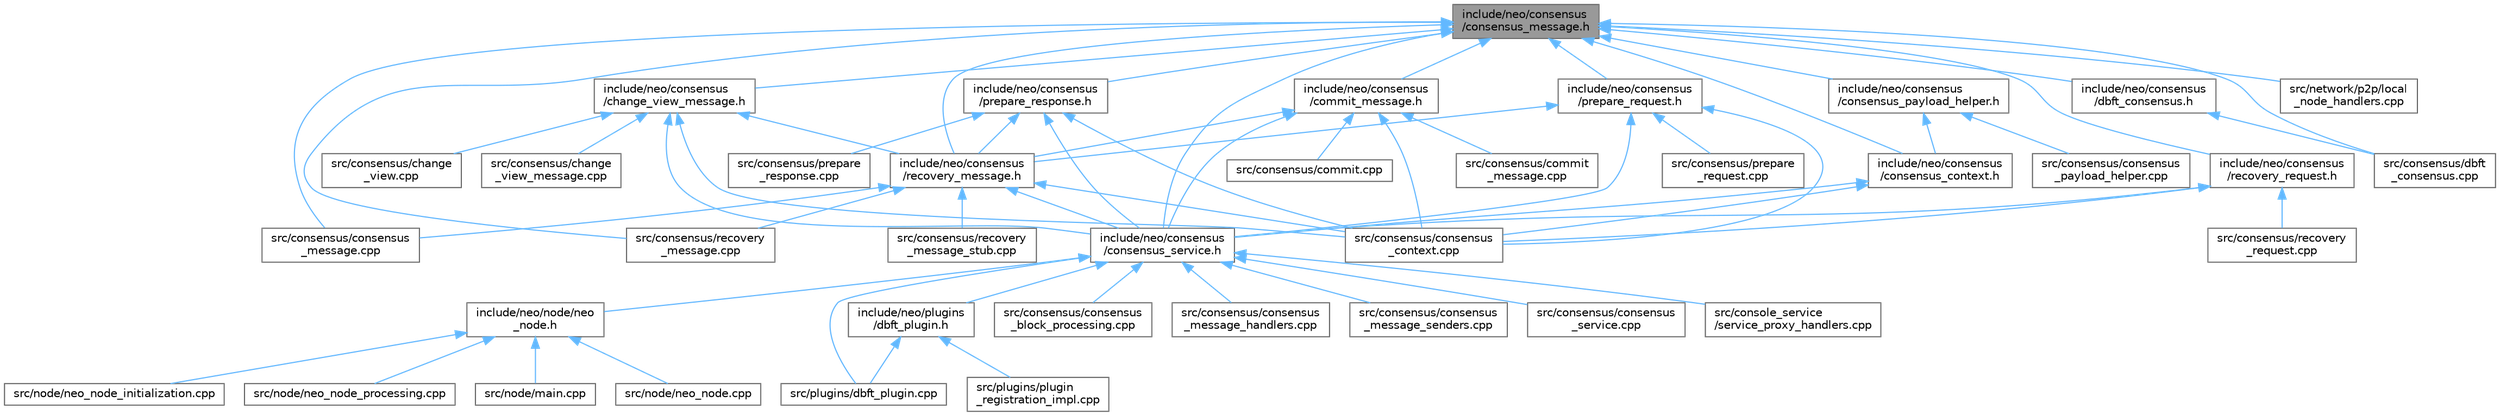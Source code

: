 digraph "include/neo/consensus/consensus_message.h"
{
 // LATEX_PDF_SIZE
  bgcolor="transparent";
  edge [fontname=Helvetica,fontsize=10,labelfontname=Helvetica,labelfontsize=10];
  node [fontname=Helvetica,fontsize=10,shape=box,height=0.2,width=0.4];
  Node1 [id="Node000001",label="include/neo/consensus\l/consensus_message.h",height=0.2,width=0.4,color="gray40", fillcolor="grey60", style="filled", fontcolor="black",tooltip=" "];
  Node1 -> Node2 [id="edge60_Node000001_Node000002",dir="back",color="steelblue1",style="solid",tooltip=" "];
  Node2 [id="Node000002",label="include/neo/consensus\l/change_view_message.h",height=0.2,width=0.4,color="grey40", fillcolor="white", style="filled",URL="$change__view__message_8h.html",tooltip=" "];
  Node2 -> Node3 [id="edge61_Node000002_Node000003",dir="back",color="steelblue1",style="solid",tooltip=" "];
  Node3 [id="Node000003",label="include/neo/consensus\l/consensus_service.h",height=0.2,width=0.4,color="grey40", fillcolor="white", style="filled",URL="$consensus__service_8h.html",tooltip=" "];
  Node3 -> Node4 [id="edge62_Node000003_Node000004",dir="back",color="steelblue1",style="solid",tooltip=" "];
  Node4 [id="Node000004",label="include/neo/node/neo\l_node.h",height=0.2,width=0.4,color="grey40", fillcolor="white", style="filled",URL="$neo__node_8h.html",tooltip=" "];
  Node4 -> Node5 [id="edge63_Node000004_Node000005",dir="back",color="steelblue1",style="solid",tooltip=" "];
  Node5 [id="Node000005",label="src/node/main.cpp",height=0.2,width=0.4,color="grey40", fillcolor="white", style="filled",URL="$main_8cpp.html",tooltip="Main entry point for Neo C++ Node."];
  Node4 -> Node6 [id="edge64_Node000004_Node000006",dir="back",color="steelblue1",style="solid",tooltip=" "];
  Node6 [id="Node000006",label="src/node/neo_node.cpp",height=0.2,width=0.4,color="grey40", fillcolor="white", style="filled",URL="$neo__node_8cpp.html",tooltip=" "];
  Node4 -> Node7 [id="edge65_Node000004_Node000007",dir="back",color="steelblue1",style="solid",tooltip=" "];
  Node7 [id="Node000007",label="src/node/neo_node_initialization.cpp",height=0.2,width=0.4,color="grey40", fillcolor="white", style="filled",URL="$neo__node__initialization_8cpp.html",tooltip=" "];
  Node4 -> Node8 [id="edge66_Node000004_Node000008",dir="back",color="steelblue1",style="solid",tooltip=" "];
  Node8 [id="Node000008",label="src/node/neo_node_processing.cpp",height=0.2,width=0.4,color="grey40", fillcolor="white", style="filled",URL="$neo__node__processing_8cpp.html",tooltip=" "];
  Node3 -> Node9 [id="edge67_Node000003_Node000009",dir="back",color="steelblue1",style="solid",tooltip=" "];
  Node9 [id="Node000009",label="include/neo/plugins\l/dbft_plugin.h",height=0.2,width=0.4,color="grey40", fillcolor="white", style="filled",URL="$dbft__plugin_8h.html",tooltip=" "];
  Node9 -> Node10 [id="edge68_Node000009_Node000010",dir="back",color="steelblue1",style="solid",tooltip=" "];
  Node10 [id="Node000010",label="src/plugins/dbft_plugin.cpp",height=0.2,width=0.4,color="grey40", fillcolor="white", style="filled",URL="$dbft__plugin_8cpp.html",tooltip=" "];
  Node9 -> Node11 [id="edge69_Node000009_Node000011",dir="back",color="steelblue1",style="solid",tooltip=" "];
  Node11 [id="Node000011",label="src/plugins/plugin\l_registration_impl.cpp",height=0.2,width=0.4,color="grey40", fillcolor="white", style="filled",URL="$plugin__registration__impl_8cpp.html",tooltip=" "];
  Node3 -> Node12 [id="edge70_Node000003_Node000012",dir="back",color="steelblue1",style="solid",tooltip=" "];
  Node12 [id="Node000012",label="src/consensus/consensus\l_block_processing.cpp",height=0.2,width=0.4,color="grey40", fillcolor="white", style="filled",URL="$consensus__block__processing_8cpp.html",tooltip=" "];
  Node3 -> Node13 [id="edge71_Node000003_Node000013",dir="back",color="steelblue1",style="solid",tooltip=" "];
  Node13 [id="Node000013",label="src/consensus/consensus\l_message_handlers.cpp",height=0.2,width=0.4,color="grey40", fillcolor="white", style="filled",URL="$consensus__message__handlers_8cpp.html",tooltip=" "];
  Node3 -> Node14 [id="edge72_Node000003_Node000014",dir="back",color="steelblue1",style="solid",tooltip=" "];
  Node14 [id="Node000014",label="src/consensus/consensus\l_message_senders.cpp",height=0.2,width=0.4,color="grey40", fillcolor="white", style="filled",URL="$consensus__message__senders_8cpp.html",tooltip=" "];
  Node3 -> Node15 [id="edge73_Node000003_Node000015",dir="back",color="steelblue1",style="solid",tooltip=" "];
  Node15 [id="Node000015",label="src/consensus/consensus\l_service.cpp",height=0.2,width=0.4,color="grey40", fillcolor="white", style="filled",URL="$consensus__service_8cpp.html",tooltip=" "];
  Node3 -> Node16 [id="edge74_Node000003_Node000016",dir="back",color="steelblue1",style="solid",tooltip=" "];
  Node16 [id="Node000016",label="src/console_service\l/service_proxy_handlers.cpp",height=0.2,width=0.4,color="grey40", fillcolor="white", style="filled",URL="$service__proxy__handlers_8cpp.html",tooltip=" "];
  Node3 -> Node10 [id="edge75_Node000003_Node000010",dir="back",color="steelblue1",style="solid",tooltip=" "];
  Node2 -> Node17 [id="edge76_Node000002_Node000017",dir="back",color="steelblue1",style="solid",tooltip=" "];
  Node17 [id="Node000017",label="include/neo/consensus\l/recovery_message.h",height=0.2,width=0.4,color="grey40", fillcolor="white", style="filled",URL="$recovery__message_8h.html",tooltip=" "];
  Node17 -> Node3 [id="edge77_Node000017_Node000003",dir="back",color="steelblue1",style="solid",tooltip=" "];
  Node17 -> Node18 [id="edge78_Node000017_Node000018",dir="back",color="steelblue1",style="solid",tooltip=" "];
  Node18 [id="Node000018",label="src/consensus/consensus\l_context.cpp",height=0.2,width=0.4,color="grey40", fillcolor="white", style="filled",URL="$consensus__context_8cpp.html",tooltip=" "];
  Node17 -> Node19 [id="edge79_Node000017_Node000019",dir="back",color="steelblue1",style="solid",tooltip=" "];
  Node19 [id="Node000019",label="src/consensus/consensus\l_message.cpp",height=0.2,width=0.4,color="grey40", fillcolor="white", style="filled",URL="$consensus__message_8cpp.html",tooltip=" "];
  Node17 -> Node20 [id="edge80_Node000017_Node000020",dir="back",color="steelblue1",style="solid",tooltip=" "];
  Node20 [id="Node000020",label="src/consensus/recovery\l_message.cpp",height=0.2,width=0.4,color="grey40", fillcolor="white", style="filled",URL="$recovery__message_8cpp.html",tooltip=" "];
  Node17 -> Node21 [id="edge81_Node000017_Node000021",dir="back",color="steelblue1",style="solid",tooltip=" "];
  Node21 [id="Node000021",label="src/consensus/recovery\l_message_stub.cpp",height=0.2,width=0.4,color="grey40", fillcolor="white", style="filled",URL="$recovery__message__stub_8cpp.html",tooltip=" "];
  Node2 -> Node22 [id="edge82_Node000002_Node000022",dir="back",color="steelblue1",style="solid",tooltip=" "];
  Node22 [id="Node000022",label="src/consensus/change\l_view.cpp",height=0.2,width=0.4,color="grey40", fillcolor="white", style="filled",URL="$change__view_8cpp.html",tooltip=" "];
  Node2 -> Node23 [id="edge83_Node000002_Node000023",dir="back",color="steelblue1",style="solid",tooltip=" "];
  Node23 [id="Node000023",label="src/consensus/change\l_view_message.cpp",height=0.2,width=0.4,color="grey40", fillcolor="white", style="filled",URL="$change__view__message_8cpp.html",tooltip=" "];
  Node2 -> Node18 [id="edge84_Node000002_Node000018",dir="back",color="steelblue1",style="solid",tooltip=" "];
  Node1 -> Node24 [id="edge85_Node000001_Node000024",dir="back",color="steelblue1",style="solid",tooltip=" "];
  Node24 [id="Node000024",label="include/neo/consensus\l/commit_message.h",height=0.2,width=0.4,color="grey40", fillcolor="white", style="filled",URL="$commit__message_8h.html",tooltip=" "];
  Node24 -> Node3 [id="edge86_Node000024_Node000003",dir="back",color="steelblue1",style="solid",tooltip=" "];
  Node24 -> Node17 [id="edge87_Node000024_Node000017",dir="back",color="steelblue1",style="solid",tooltip=" "];
  Node24 -> Node25 [id="edge88_Node000024_Node000025",dir="back",color="steelblue1",style="solid",tooltip=" "];
  Node25 [id="Node000025",label="src/consensus/commit.cpp",height=0.2,width=0.4,color="grey40", fillcolor="white", style="filled",URL="$commit_8cpp.html",tooltip=" "];
  Node24 -> Node26 [id="edge89_Node000024_Node000026",dir="back",color="steelblue1",style="solid",tooltip=" "];
  Node26 [id="Node000026",label="src/consensus/commit\l_message.cpp",height=0.2,width=0.4,color="grey40", fillcolor="white", style="filled",URL="$commit__message_8cpp.html",tooltip=" "];
  Node24 -> Node18 [id="edge90_Node000024_Node000018",dir="back",color="steelblue1",style="solid",tooltip=" "];
  Node1 -> Node27 [id="edge91_Node000001_Node000027",dir="back",color="steelblue1",style="solid",tooltip=" "];
  Node27 [id="Node000027",label="include/neo/consensus\l/consensus_context.h",height=0.2,width=0.4,color="grey40", fillcolor="white", style="filled",URL="$consensus__context_8h.html",tooltip=" "];
  Node27 -> Node3 [id="edge92_Node000027_Node000003",dir="back",color="steelblue1",style="solid",tooltip=" "];
  Node27 -> Node18 [id="edge93_Node000027_Node000018",dir="back",color="steelblue1",style="solid",tooltip=" "];
  Node1 -> Node28 [id="edge94_Node000001_Node000028",dir="back",color="steelblue1",style="solid",tooltip=" "];
  Node28 [id="Node000028",label="include/neo/consensus\l/consensus_payload_helper.h",height=0.2,width=0.4,color="grey40", fillcolor="white", style="filled",URL="$consensus__payload__helper_8h.html",tooltip=" "];
  Node28 -> Node27 [id="edge95_Node000028_Node000027",dir="back",color="steelblue1",style="solid",tooltip=" "];
  Node28 -> Node29 [id="edge96_Node000028_Node000029",dir="back",color="steelblue1",style="solid",tooltip=" "];
  Node29 [id="Node000029",label="src/consensus/consensus\l_payload_helper.cpp",height=0.2,width=0.4,color="grey40", fillcolor="white", style="filled",URL="$consensus__payload__helper_8cpp.html",tooltip=" "];
  Node1 -> Node3 [id="edge97_Node000001_Node000003",dir="back",color="steelblue1",style="solid",tooltip=" "];
  Node1 -> Node30 [id="edge98_Node000001_Node000030",dir="back",color="steelblue1",style="solid",tooltip=" "];
  Node30 [id="Node000030",label="include/neo/consensus\l/dbft_consensus.h",height=0.2,width=0.4,color="grey40", fillcolor="white", style="filled",URL="$dbft__consensus_8h.html",tooltip=" "];
  Node30 -> Node31 [id="edge99_Node000030_Node000031",dir="back",color="steelblue1",style="solid",tooltip=" "];
  Node31 [id="Node000031",label="src/consensus/dbft\l_consensus.cpp",height=0.2,width=0.4,color="grey40", fillcolor="white", style="filled",URL="$dbft__consensus_8cpp.html",tooltip=" "];
  Node1 -> Node32 [id="edge100_Node000001_Node000032",dir="back",color="steelblue1",style="solid",tooltip=" "];
  Node32 [id="Node000032",label="include/neo/consensus\l/prepare_request.h",height=0.2,width=0.4,color="grey40", fillcolor="white", style="filled",URL="$prepare__request_8h.html",tooltip=" "];
  Node32 -> Node3 [id="edge101_Node000032_Node000003",dir="back",color="steelblue1",style="solid",tooltip=" "];
  Node32 -> Node17 [id="edge102_Node000032_Node000017",dir="back",color="steelblue1",style="solid",tooltip=" "];
  Node32 -> Node18 [id="edge103_Node000032_Node000018",dir="back",color="steelblue1",style="solid",tooltip=" "];
  Node32 -> Node33 [id="edge104_Node000032_Node000033",dir="back",color="steelblue1",style="solid",tooltip=" "];
  Node33 [id="Node000033",label="src/consensus/prepare\l_request.cpp",height=0.2,width=0.4,color="grey40", fillcolor="white", style="filled",URL="$prepare__request_8cpp.html",tooltip=" "];
  Node1 -> Node34 [id="edge105_Node000001_Node000034",dir="back",color="steelblue1",style="solid",tooltip=" "];
  Node34 [id="Node000034",label="include/neo/consensus\l/prepare_response.h",height=0.2,width=0.4,color="grey40", fillcolor="white", style="filled",URL="$prepare__response_8h.html",tooltip=" "];
  Node34 -> Node3 [id="edge106_Node000034_Node000003",dir="back",color="steelblue1",style="solid",tooltip=" "];
  Node34 -> Node17 [id="edge107_Node000034_Node000017",dir="back",color="steelblue1",style="solid",tooltip=" "];
  Node34 -> Node18 [id="edge108_Node000034_Node000018",dir="back",color="steelblue1",style="solid",tooltip=" "];
  Node34 -> Node35 [id="edge109_Node000034_Node000035",dir="back",color="steelblue1",style="solid",tooltip=" "];
  Node35 [id="Node000035",label="src/consensus/prepare\l_response.cpp",height=0.2,width=0.4,color="grey40", fillcolor="white", style="filled",URL="$prepare__response_8cpp.html",tooltip=" "];
  Node1 -> Node17 [id="edge110_Node000001_Node000017",dir="back",color="steelblue1",style="solid",tooltip=" "];
  Node1 -> Node36 [id="edge111_Node000001_Node000036",dir="back",color="steelblue1",style="solid",tooltip=" "];
  Node36 [id="Node000036",label="include/neo/consensus\l/recovery_request.h",height=0.2,width=0.4,color="grey40", fillcolor="white", style="filled",URL="$recovery__request_8h.html",tooltip=" "];
  Node36 -> Node3 [id="edge112_Node000036_Node000003",dir="back",color="steelblue1",style="solid",tooltip=" "];
  Node36 -> Node18 [id="edge113_Node000036_Node000018",dir="back",color="steelblue1",style="solid",tooltip=" "];
  Node36 -> Node37 [id="edge114_Node000036_Node000037",dir="back",color="steelblue1",style="solid",tooltip=" "];
  Node37 [id="Node000037",label="src/consensus/recovery\l_request.cpp",height=0.2,width=0.4,color="grey40", fillcolor="white", style="filled",URL="$recovery__request_8cpp.html",tooltip=" "];
  Node1 -> Node19 [id="edge115_Node000001_Node000019",dir="back",color="steelblue1",style="solid",tooltip=" "];
  Node1 -> Node31 [id="edge116_Node000001_Node000031",dir="back",color="steelblue1",style="solid",tooltip=" "];
  Node1 -> Node20 [id="edge117_Node000001_Node000020",dir="back",color="steelblue1",style="solid",tooltip=" "];
  Node1 -> Node38 [id="edge118_Node000001_Node000038",dir="back",color="steelblue1",style="solid",tooltip=" "];
  Node38 [id="Node000038",label="src/network/p2p/local\l_node_handlers.cpp",height=0.2,width=0.4,color="grey40", fillcolor="white", style="filled",URL="$local__node__handlers_8cpp.html",tooltip=" "];
}
